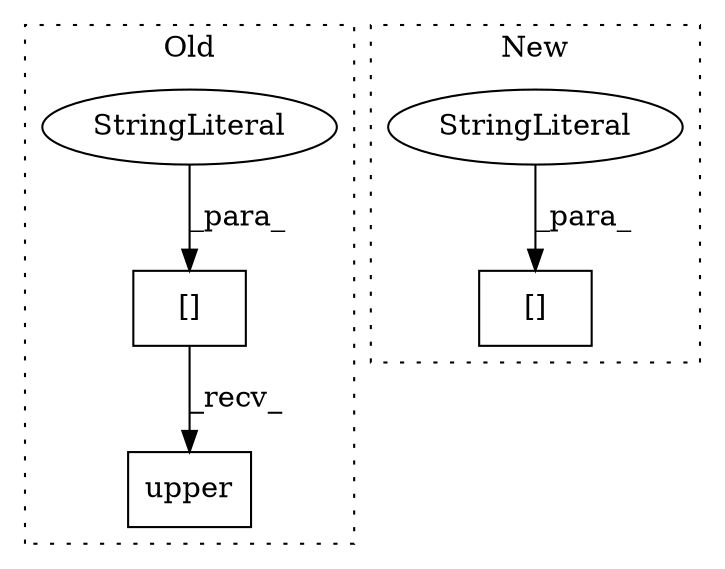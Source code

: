 digraph G {
subgraph cluster0 {
1 [label="upper" a="32" s="994" l="7" shape="box"];
4 [label="[]" a="2" s="967,992" l="8,1" shape="box"];
5 [label="StringLiteral" a="45" s="975" l="17" shape="ellipse"];
label = "Old";
style="dotted";
}
subgraph cluster1 {
2 [label="[]" a="2" s="1869,1897" l="9,1" shape="box"];
3 [label="StringLiteral" a="45" s="1878" l="19" shape="ellipse"];
label = "New";
style="dotted";
}
3 -> 2 [label="_para_"];
4 -> 1 [label="_recv_"];
5 -> 4 [label="_para_"];
}